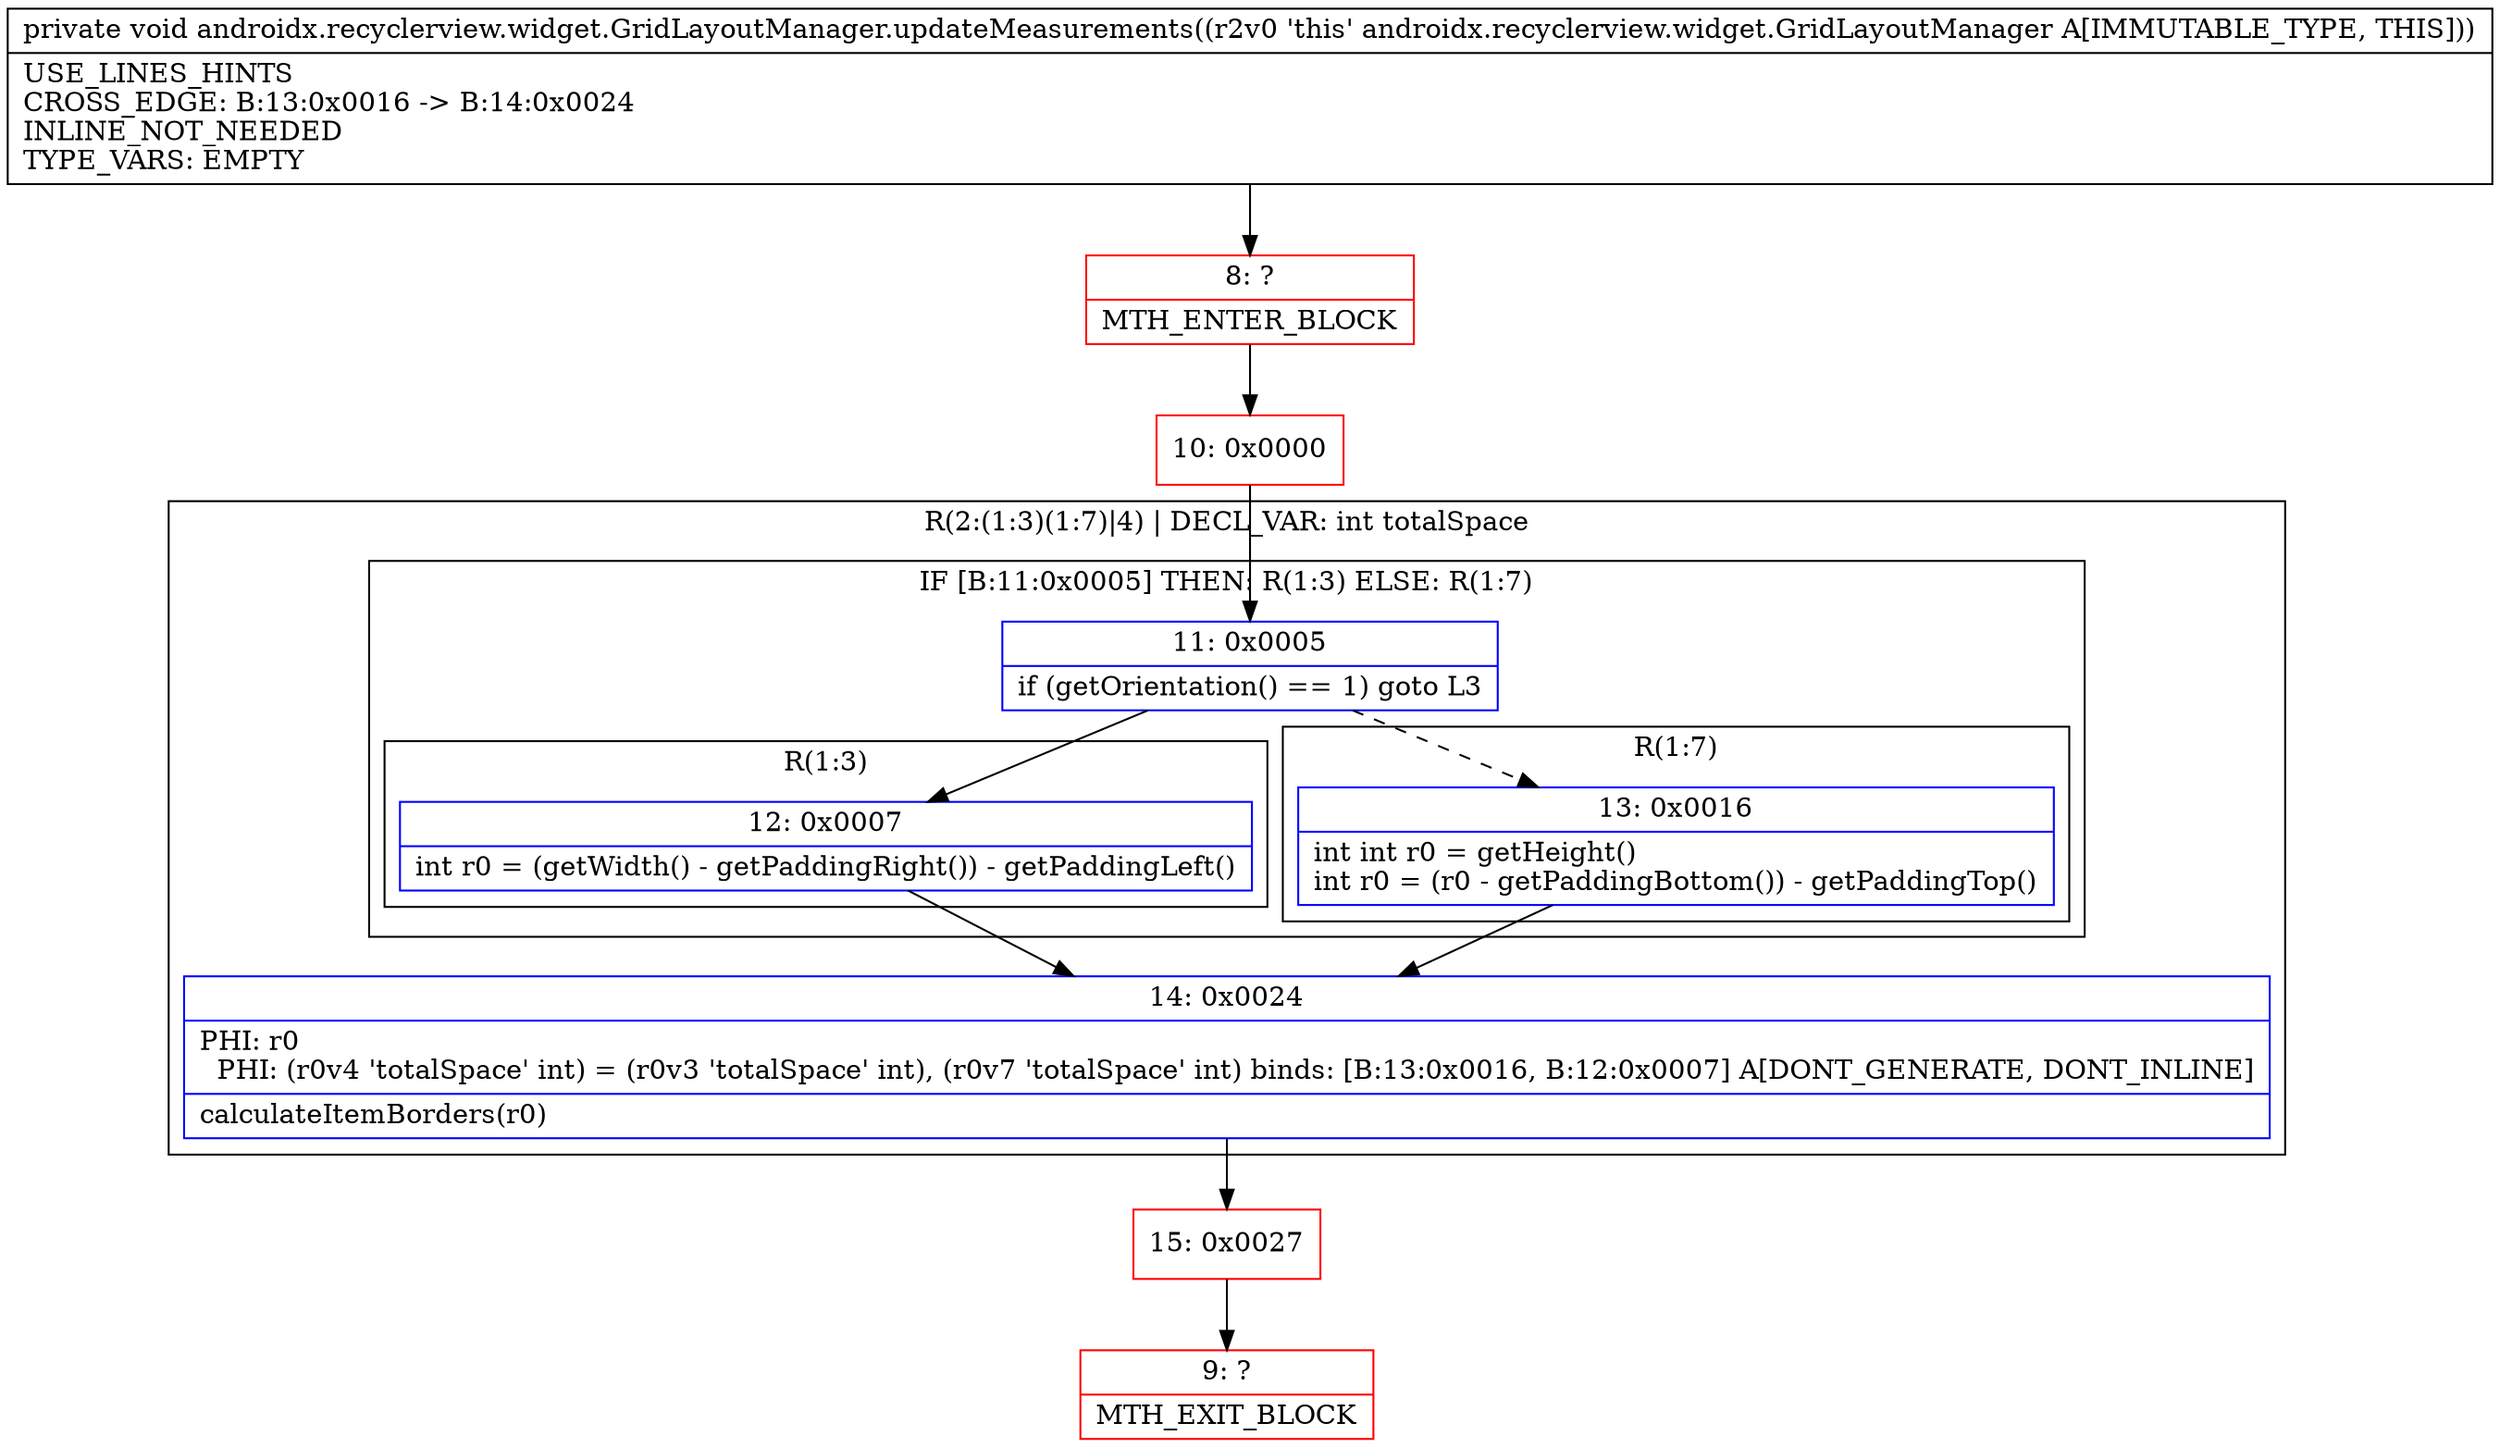 digraph "CFG forandroidx.recyclerview.widget.GridLayoutManager.updateMeasurements()V" {
subgraph cluster_Region_1036215365 {
label = "R(2:(1:3)(1:7)|4) | DECL_VAR: int totalSpace\l";
node [shape=record,color=blue];
subgraph cluster_IfRegion_1130647530 {
label = "IF [B:11:0x0005] THEN: R(1:3) ELSE: R(1:7)";
node [shape=record,color=blue];
Node_11 [shape=record,label="{11\:\ 0x0005|if (getOrientation() == 1) goto L3\l}"];
subgraph cluster_Region_162353257 {
label = "R(1:3)";
node [shape=record,color=blue];
Node_12 [shape=record,label="{12\:\ 0x0007|int r0 = (getWidth() \- getPaddingRight()) \- getPaddingLeft()\l}"];
}
subgraph cluster_Region_1067501157 {
label = "R(1:7)";
node [shape=record,color=blue];
Node_13 [shape=record,label="{13\:\ 0x0016|int int r0 = getHeight()\lint r0 = (r0 \- getPaddingBottom()) \- getPaddingTop()\l}"];
}
}
Node_14 [shape=record,label="{14\:\ 0x0024|PHI: r0 \l  PHI: (r0v4 'totalSpace' int) = (r0v3 'totalSpace' int), (r0v7 'totalSpace' int) binds: [B:13:0x0016, B:12:0x0007] A[DONT_GENERATE, DONT_INLINE]\l|calculateItemBorders(r0)\l}"];
}
Node_8 [shape=record,color=red,label="{8\:\ ?|MTH_ENTER_BLOCK\l}"];
Node_10 [shape=record,color=red,label="{10\:\ 0x0000}"];
Node_15 [shape=record,color=red,label="{15\:\ 0x0027}"];
Node_9 [shape=record,color=red,label="{9\:\ ?|MTH_EXIT_BLOCK\l}"];
MethodNode[shape=record,label="{private void androidx.recyclerview.widget.GridLayoutManager.updateMeasurements((r2v0 'this' androidx.recyclerview.widget.GridLayoutManager A[IMMUTABLE_TYPE, THIS]))  | USE_LINES_HINTS\lCROSS_EDGE: B:13:0x0016 \-\> B:14:0x0024\lINLINE_NOT_NEEDED\lTYPE_VARS: EMPTY\l}"];
MethodNode -> Node_8;Node_11 -> Node_12;
Node_11 -> Node_13[style=dashed];
Node_12 -> Node_14;
Node_13 -> Node_14;
Node_14 -> Node_15;
Node_8 -> Node_10;
Node_10 -> Node_11;
Node_15 -> Node_9;
}

